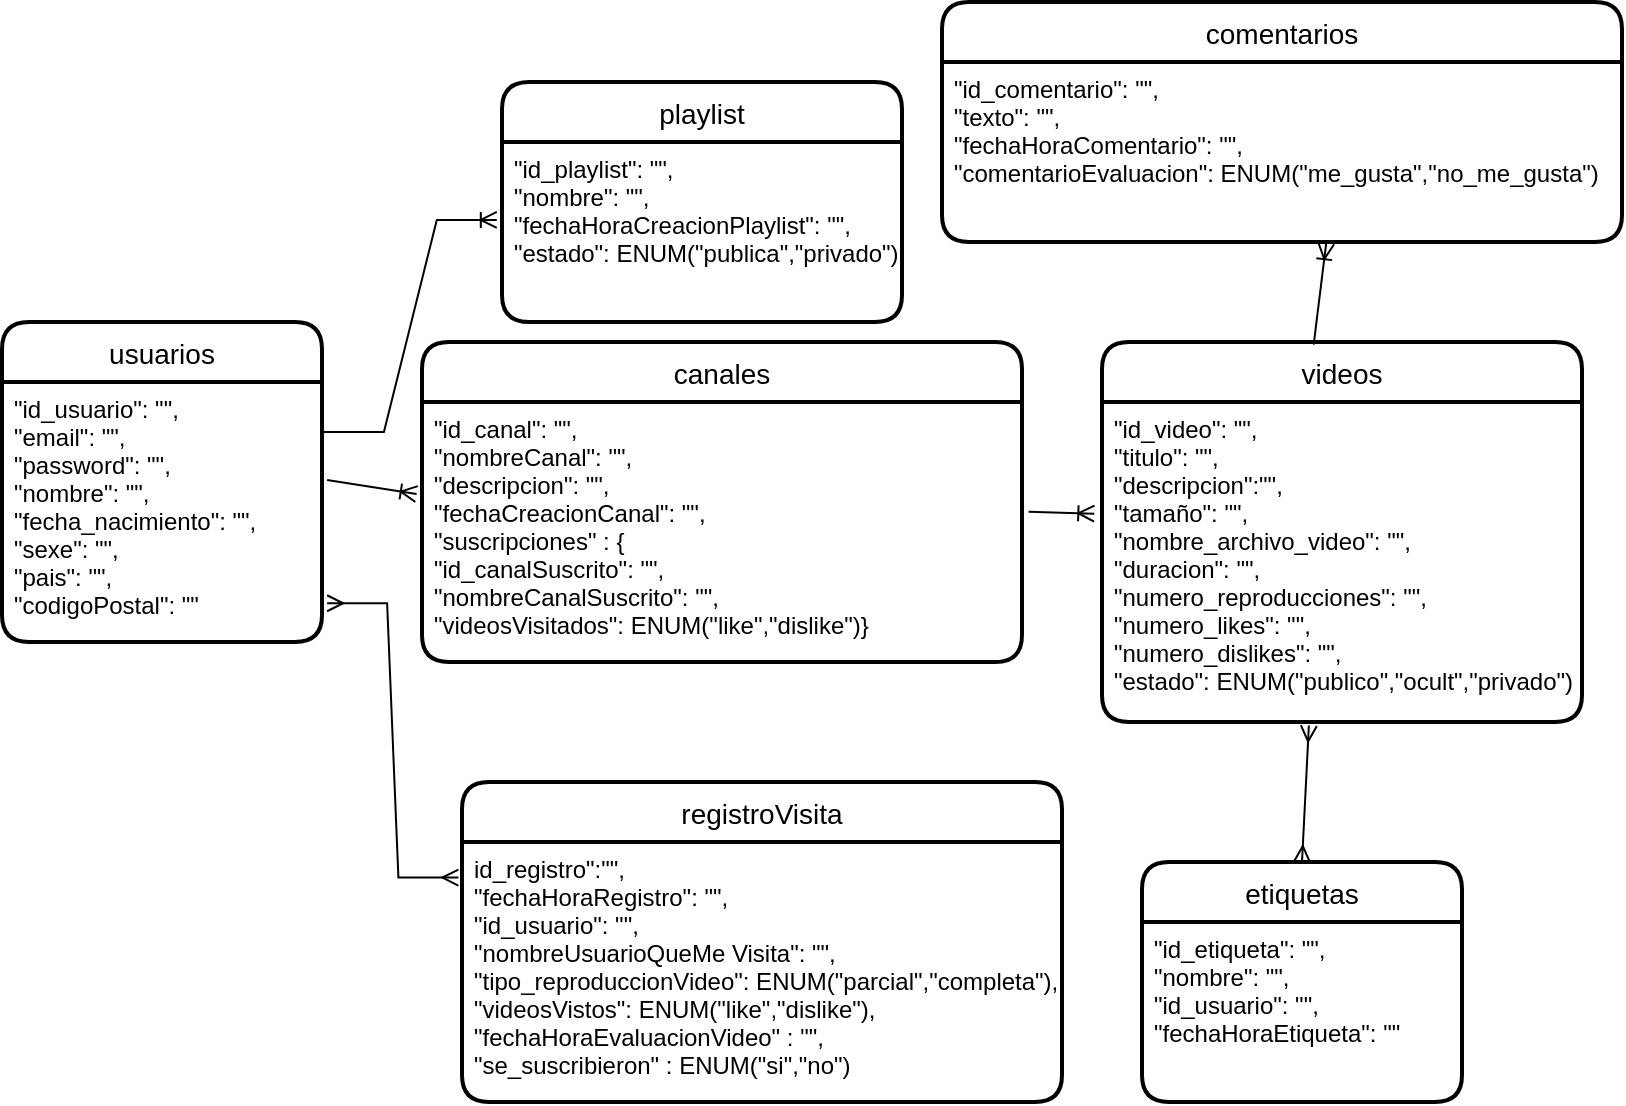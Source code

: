 <mxfile version="20.8.23" type="device"><diagram name="Página-1" id="6G99Uoo3oqIQ95XDdRiJ"><mxGraphModel dx="1050" dy="541" grid="1" gridSize="10" guides="1" tooltips="1" connect="1" arrows="1" fold="1" page="1" pageScale="1" pageWidth="827" pageHeight="1169" math="0" shadow="0"><root><mxCell id="0"/><mxCell id="1" parent="0"/><mxCell id="zpURzj29c-1hf_4U76ap-1" value="canales" style="swimlane;childLayout=stackLayout;horizontal=1;startSize=30;horizontalStack=0;rounded=1;fontSize=14;fontStyle=0;strokeWidth=2;resizeParent=0;resizeLast=1;shadow=0;dashed=0;align=center;" vertex="1" parent="1"><mxGeometry x="219" y="190" width="300" height="160" as="geometry"/></mxCell><mxCell id="zpURzj29c-1hf_4U76ap-2" value="&quot;id_canal&quot;: &quot;&quot;,&#10;&quot;nombreCanal&quot;: &quot;&quot;,&#10;&quot;descripcion&quot;: &quot;&quot;,&#10;&quot;fechaCreacionCanal&quot;: &quot;&quot;,&#10;&quot;suscripciones&quot; : {&#10;&quot;id_canalSuscrito&quot;: &quot;&quot;,&#10;&quot;nombreCanalSuscrito&quot;: &quot;&quot;,&#10;&quot;videosVisitados&quot;: ENUM(&quot;like&quot;,&quot;dislike&quot;)}&#10;" style="align=left;strokeColor=none;fillColor=none;spacingLeft=4;fontSize=12;verticalAlign=top;resizable=0;rotatable=0;part=1;" vertex="1" parent="zpURzj29c-1hf_4U76ap-1"><mxGeometry y="30" width="300" height="130" as="geometry"/></mxCell><mxCell id="zpURzj29c-1hf_4U76ap-3" value="playlist" style="swimlane;childLayout=stackLayout;horizontal=1;startSize=30;horizontalStack=0;rounded=1;fontSize=14;fontStyle=0;strokeWidth=2;resizeParent=0;resizeLast=1;shadow=0;dashed=0;align=center;" vertex="1" parent="1"><mxGeometry x="259" y="60" width="200" height="120" as="geometry"/></mxCell><mxCell id="zpURzj29c-1hf_4U76ap-4" value="&quot;id_playlist&quot;: &quot;&quot;,&#10;&quot;nombre&quot;: &quot;&quot;,&#10;&quot;fechaHoraCreacionPlaylist&quot;: &quot;&quot;,&#10;&quot;estado&quot;: ENUM(&quot;publica&quot;,&quot;privado&quot;)" style="align=left;strokeColor=none;fillColor=none;spacingLeft=4;fontSize=12;verticalAlign=top;resizable=0;rotatable=0;part=1;" vertex="1" parent="zpURzj29c-1hf_4U76ap-3"><mxGeometry y="30" width="200" height="90" as="geometry"/></mxCell><mxCell id="zpURzj29c-1hf_4U76ap-5" value="comentarios" style="swimlane;childLayout=stackLayout;horizontal=1;startSize=30;horizontalStack=0;rounded=1;fontSize=14;fontStyle=0;strokeWidth=2;resizeParent=0;resizeLast=1;shadow=0;dashed=0;align=center;" vertex="1" parent="1"><mxGeometry x="479" y="20" width="340" height="120" as="geometry"/></mxCell><mxCell id="zpURzj29c-1hf_4U76ap-6" value="&quot;id_comentario&quot;: &quot;&quot;,&#10;&quot;texto&quot;: &quot;&quot;,&#10;&quot;fechaHoraComentario&quot;: &quot;&quot;,&#10;&quot;comentarioEvaluacion&quot;: ENUM(&quot;me_gusta&quot;,&quot;no_me_gusta&quot;)" style="align=left;strokeColor=none;fillColor=none;spacingLeft=4;fontSize=12;verticalAlign=top;resizable=0;rotatable=0;part=1;" vertex="1" parent="zpURzj29c-1hf_4U76ap-5"><mxGeometry y="30" width="340" height="90" as="geometry"/></mxCell><mxCell id="zpURzj29c-1hf_4U76ap-9" value="etiquetas" style="swimlane;childLayout=stackLayout;horizontal=1;startSize=30;horizontalStack=0;rounded=1;fontSize=14;fontStyle=0;strokeWidth=2;resizeParent=0;resizeLast=1;shadow=0;dashed=0;align=center;" vertex="1" parent="1"><mxGeometry x="579" y="450" width="160" height="120" as="geometry"/></mxCell><mxCell id="zpURzj29c-1hf_4U76ap-10" value="&quot;id_etiqueta&quot;: &quot;&quot;,&#10;&quot;nombre&quot;: &quot;&quot;,&#10;&quot;id_usuario&quot;: &quot;&quot;,&#10;&quot;fechaHoraEtiqueta&quot;: &quot;&quot;" style="align=left;strokeColor=none;fillColor=none;spacingLeft=4;fontSize=12;verticalAlign=top;resizable=0;rotatable=0;part=1;" vertex="1" parent="zpURzj29c-1hf_4U76ap-9"><mxGeometry y="30" width="160" height="90" as="geometry"/></mxCell><mxCell id="zpURzj29c-1hf_4U76ap-11" value="videos" style="swimlane;childLayout=stackLayout;horizontal=1;startSize=30;horizontalStack=0;rounded=1;fontSize=14;fontStyle=0;strokeWidth=2;resizeParent=0;resizeLast=1;shadow=0;dashed=0;align=center;" vertex="1" parent="1"><mxGeometry x="559" y="190" width="240" height="190" as="geometry"/></mxCell><mxCell id="zpURzj29c-1hf_4U76ap-12" value="&quot;id_video&quot;: &quot;&quot;,&#10;&quot;titulo&quot;: &quot;&quot;,&#10;&quot;descripcion&quot;:&quot;&quot;,&#10;&quot;tamaño&quot;: &quot;&quot;,&#10;&quot;nombre_archivo_video&quot;: &quot;&quot;,&#10;&quot;duracion&quot;: &quot;&quot;,&#10;&quot;numero_reproducciones&quot;: &quot;&quot;,&#10;&quot;numero_likes&quot;: &quot;&quot;,&#10;&quot;numero_dislikes&quot;: &quot;&quot;,&#10;&quot;estado&quot;: ENUM(&quot;publico&quot;,&quot;ocult&quot;,&quot;privado&quot;)" style="align=left;strokeColor=none;fillColor=none;spacingLeft=4;fontSize=12;verticalAlign=top;resizable=0;rotatable=0;part=1;" vertex="1" parent="zpURzj29c-1hf_4U76ap-11"><mxGeometry y="30" width="240" height="160" as="geometry"/></mxCell><mxCell id="zpURzj29c-1hf_4U76ap-13" value="usuarios" style="swimlane;childLayout=stackLayout;horizontal=1;startSize=30;horizontalStack=0;rounded=1;fontSize=14;fontStyle=0;strokeWidth=2;resizeParent=0;resizeLast=1;shadow=0;dashed=0;align=center;" vertex="1" parent="1"><mxGeometry x="9" y="180" width="160" height="160" as="geometry"/></mxCell><mxCell id="zpURzj29c-1hf_4U76ap-14" value="&quot;id_usuario&quot;: &quot;&quot;,&#10;&quot;email&quot;: &quot;&quot;,&#10;&quot;password&quot;: &quot;&quot;,&#10;&quot;nombre&quot;: &quot;&quot;,&#10;&quot;fecha_nacimiento&quot;: &quot;&quot;,&#10;&quot;sexe&quot;: &quot;&quot;,&#10;&quot;pais&quot;: &quot;&quot;,&#10;&quot;codigoPostal&quot;: &quot;&quot;" style="align=left;strokeColor=none;fillColor=none;spacingLeft=4;fontSize=12;verticalAlign=top;resizable=0;rotatable=0;part=1;" vertex="1" parent="zpURzj29c-1hf_4U76ap-13"><mxGeometry y="30" width="160" height="130" as="geometry"/></mxCell><mxCell id="zpURzj29c-1hf_4U76ap-20" value="" style="fontSize=12;html=1;endArrow=ERmany;startArrow=ERmany;rounded=0;entryX=0.5;entryY=0;entryDx=0;entryDy=0;exitX=0.431;exitY=1.011;exitDx=0;exitDy=0;exitPerimeter=0;" edge="1" parent="1" source="zpURzj29c-1hf_4U76ap-12" target="zpURzj29c-1hf_4U76ap-9"><mxGeometry width="100" height="100" relative="1" as="geometry"><mxPoint x="509" y="130" as="sourcePoint"/><mxPoint x="609" y="30" as="targetPoint"/></mxGeometry></mxCell><mxCell id="zpURzj29c-1hf_4U76ap-21" value="registroVisita" style="swimlane;childLayout=stackLayout;horizontal=1;startSize=30;horizontalStack=0;rounded=1;fontSize=14;fontStyle=0;strokeWidth=2;resizeParent=0;resizeLast=1;shadow=0;dashed=0;align=center;" vertex="1" parent="1"><mxGeometry x="239" y="410" width="300" height="160" as="geometry"/></mxCell><mxCell id="zpURzj29c-1hf_4U76ap-22" value="id_registro&quot;:&quot;&quot;,&#10;&quot;fechaHoraRegistro&quot;: &quot;&quot;,&#10;&quot;id_usuario&quot;: &quot;&quot;,&#10;&quot;nombreUsuarioQueMe Visita&quot;: &quot;&quot;,&#10;&quot;tipo_reproduccionVideo&quot;: ENUM(&quot;parcial&quot;,&quot;completa&quot;),&#10;&quot;videosVistos&quot;: ENUM(&quot;like&quot;,&quot;dislike&quot;),&#10;&quot;fechaHoraEvaluacionVideo&quot; : &quot;&quot;,&#10;&quot;se_suscribieron&quot; : ENUM(&quot;si&quot;,&quot;no&quot;)" style="align=left;strokeColor=none;fillColor=none;spacingLeft=4;fontSize=12;verticalAlign=top;resizable=0;rotatable=0;part=1;" vertex="1" parent="zpURzj29c-1hf_4U76ap-21"><mxGeometry y="30" width="300" height="130" as="geometry"/></mxCell><mxCell id="zpURzj29c-1hf_4U76ap-23" value="" style="fontSize=12;html=1;endArrow=ERoneToMany;rounded=0;entryX=-0.009;entryY=0.354;entryDx=0;entryDy=0;entryPerimeter=0;exitX=1.016;exitY=0.377;exitDx=0;exitDy=0;exitPerimeter=0;" edge="1" parent="1" source="zpURzj29c-1hf_4U76ap-14" target="zpURzj29c-1hf_4U76ap-2"><mxGeometry width="100" height="100" relative="1" as="geometry"><mxPoint x="-1" y="50" as="sourcePoint"/><mxPoint x="99" y="-50" as="targetPoint"/></mxGeometry></mxCell><mxCell id="zpURzj29c-1hf_4U76ap-25" value="" style="edgeStyle=entityRelationEdgeStyle;fontSize=12;html=1;endArrow=ERoneToMany;rounded=0;entryX=-0.013;entryY=0.433;entryDx=0;entryDy=0;entryPerimeter=0;exitX=1.006;exitY=0.192;exitDx=0;exitDy=0;exitPerimeter=0;" edge="1" parent="1" source="zpURzj29c-1hf_4U76ap-14" target="zpURzj29c-1hf_4U76ap-4"><mxGeometry width="100" height="100" relative="1" as="geometry"><mxPoint x="39" y="390" as="sourcePoint"/><mxPoint x="139" y="290" as="targetPoint"/></mxGeometry></mxCell><mxCell id="zpURzj29c-1hf_4U76ap-26" value="" style="edgeStyle=entityRelationEdgeStyle;fontSize=12;html=1;endArrow=ERmany;startArrow=ERmany;rounded=0;entryX=1.016;entryY=0.851;entryDx=0;entryDy=0;entryPerimeter=0;exitX=-0.006;exitY=0.137;exitDx=0;exitDy=0;exitPerimeter=0;" edge="1" parent="1" source="zpURzj29c-1hf_4U76ap-22" target="zpURzj29c-1hf_4U76ap-14"><mxGeometry width="100" height="100" relative="1" as="geometry"><mxPoint x="419" y="390" as="sourcePoint"/><mxPoint x="519" y="290" as="targetPoint"/></mxGeometry></mxCell><mxCell id="zpURzj29c-1hf_4U76ap-27" value="" style="fontSize=12;html=1;endArrow=ERoneToMany;rounded=0;entryX=-0.016;entryY=0.349;entryDx=0;entryDy=0;entryPerimeter=0;exitX=1.011;exitY=0.422;exitDx=0;exitDy=0;exitPerimeter=0;" edge="1" parent="1" source="zpURzj29c-1hf_4U76ap-2" target="zpURzj29c-1hf_4U76ap-12"><mxGeometry width="100" height="100" relative="1" as="geometry"><mxPoint x="499" y="200" as="sourcePoint"/><mxPoint x="599" y="100" as="targetPoint"/></mxGeometry></mxCell><mxCell id="zpURzj29c-1hf_4U76ap-28" value="" style="fontSize=12;html=1;endArrow=ERoneToMany;rounded=0;entryX=0.565;entryY=1.007;entryDx=0;entryDy=0;exitX=0.441;exitY=0.007;exitDx=0;exitDy=0;exitPerimeter=0;entryPerimeter=0;" edge="1" parent="1" source="zpURzj29c-1hf_4U76ap-11" target="zpURzj29c-1hf_4U76ap-6"><mxGeometry width="100" height="100" relative="1" as="geometry"><mxPoint x="499" y="200" as="sourcePoint"/><mxPoint x="689" y="150" as="targetPoint"/></mxGeometry></mxCell></root></mxGraphModel></diagram></mxfile>